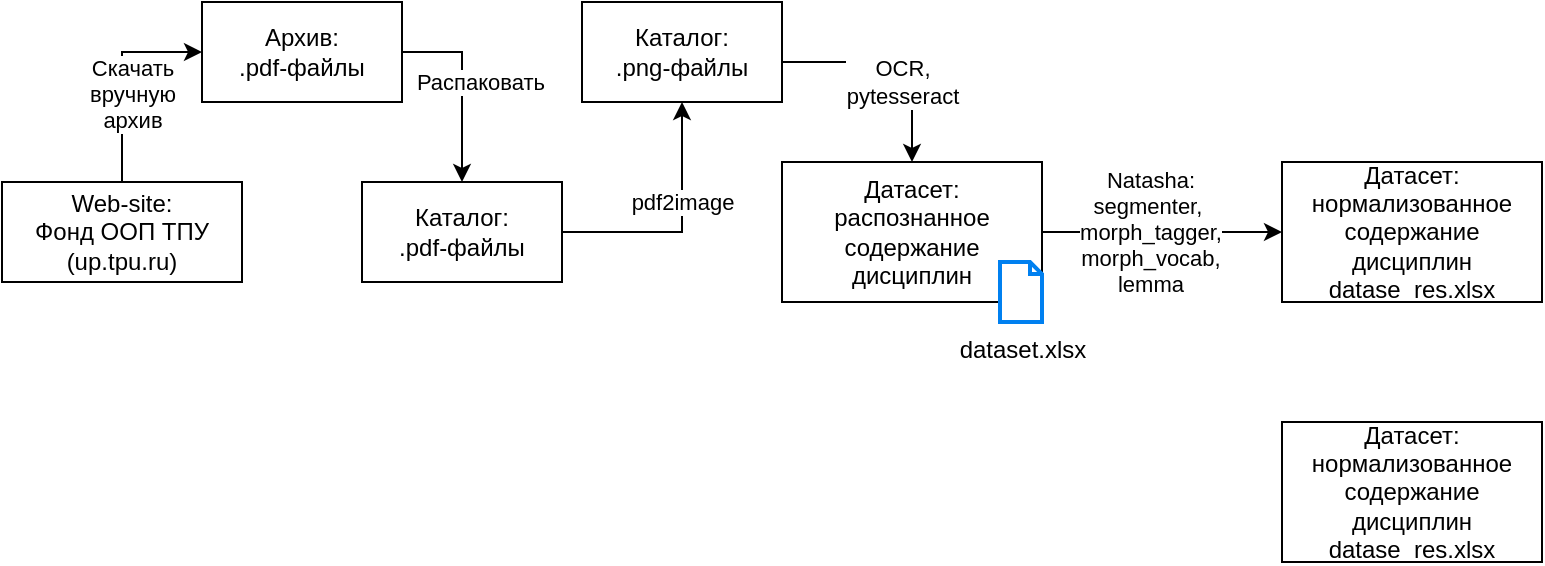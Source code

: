 <mxfile version="22.1.8" type="device">
  <diagram name="Страница — 1" id="B9HWQUh9dsNyy1qx--05">
    <mxGraphModel dx="1420" dy="766" grid="1" gridSize="10" guides="1" tooltips="1" connect="1" arrows="1" fold="1" page="1" pageScale="1" pageWidth="1654" pageHeight="1169" math="0" shadow="0">
      <root>
        <mxCell id="0" />
        <mxCell id="1" parent="0" />
        <mxCell id="LZRYBnyz-vhXjxjj_8Jo-6" style="edgeStyle=orthogonalEdgeStyle;rounded=0;orthogonalLoop=1;jettySize=auto;html=1;entryX=0;entryY=0.5;entryDx=0;entryDy=0;" edge="1" parent="1" source="LZRYBnyz-vhXjxjj_8Jo-4" target="LZRYBnyz-vhXjxjj_8Jo-10">
          <mxGeometry relative="1" as="geometry" />
        </mxCell>
        <mxCell id="LZRYBnyz-vhXjxjj_8Jo-7" value="Скачать &lt;br&gt;вручную&lt;br&gt;архив" style="edgeLabel;html=1;align=center;verticalAlign=middle;resizable=0;points=[];" vertex="1" connectable="0" parent="LZRYBnyz-vhXjxjj_8Jo-6">
          <mxGeometry x="-0.167" y="-1" relative="1" as="geometry">
            <mxPoint x="4" y="-1" as="offset" />
          </mxGeometry>
        </mxCell>
        <mxCell id="LZRYBnyz-vhXjxjj_8Jo-4" value="Web-site:&lt;br&gt;Фонд ООП ТПУ (up.tpu.ru)" style="rounded=0;whiteSpace=wrap;html=1;" vertex="1" parent="1">
          <mxGeometry x="20" y="220" width="120" height="50" as="geometry" />
        </mxCell>
        <mxCell id="LZRYBnyz-vhXjxjj_8Jo-15" style="edgeStyle=orthogonalEdgeStyle;rounded=0;orthogonalLoop=1;jettySize=auto;html=1;" edge="1" parent="1" source="LZRYBnyz-vhXjxjj_8Jo-5" target="LZRYBnyz-vhXjxjj_8Jo-14">
          <mxGeometry relative="1" as="geometry" />
        </mxCell>
        <mxCell id="LZRYBnyz-vhXjxjj_8Jo-16" value="pdf2image" style="edgeLabel;html=1;align=center;verticalAlign=middle;resizable=0;points=[];" vertex="1" connectable="0" parent="LZRYBnyz-vhXjxjj_8Jo-15">
          <mxGeometry x="-0.475" y="1" relative="1" as="geometry">
            <mxPoint x="27" y="-14" as="offset" />
          </mxGeometry>
        </mxCell>
        <mxCell id="LZRYBnyz-vhXjxjj_8Jo-5" value="Каталог:&lt;br&gt;.pdf-файлы" style="html=1;dashed=0;whiteSpace=wrap;" vertex="1" parent="1">
          <mxGeometry x="200" y="220" width="100" height="50" as="geometry" />
        </mxCell>
        <mxCell id="LZRYBnyz-vhXjxjj_8Jo-12" style="edgeStyle=orthogonalEdgeStyle;rounded=0;orthogonalLoop=1;jettySize=auto;html=1;" edge="1" parent="1" source="LZRYBnyz-vhXjxjj_8Jo-10" target="LZRYBnyz-vhXjxjj_8Jo-5">
          <mxGeometry relative="1" as="geometry">
            <Array as="points">
              <mxPoint x="250" y="155" />
            </Array>
          </mxGeometry>
        </mxCell>
        <mxCell id="LZRYBnyz-vhXjxjj_8Jo-13" value="Распаковать" style="edgeLabel;html=1;align=center;verticalAlign=middle;resizable=0;points=[];" vertex="1" connectable="0" parent="LZRYBnyz-vhXjxjj_8Jo-12">
          <mxGeometry x="-0.4" y="-1" relative="1" as="geometry">
            <mxPoint x="10" y="14" as="offset" />
          </mxGeometry>
        </mxCell>
        <mxCell id="LZRYBnyz-vhXjxjj_8Jo-10" value="Архив:&lt;br&gt;.pdf-файлы" style="html=1;dashed=0;whiteSpace=wrap;" vertex="1" parent="1">
          <mxGeometry x="120" y="130" width="100" height="50" as="geometry" />
        </mxCell>
        <mxCell id="LZRYBnyz-vhXjxjj_8Jo-18" style="edgeStyle=orthogonalEdgeStyle;rounded=0;orthogonalLoop=1;jettySize=auto;html=1;" edge="1" parent="1" source="LZRYBnyz-vhXjxjj_8Jo-14" target="LZRYBnyz-vhXjxjj_8Jo-17">
          <mxGeometry relative="1" as="geometry">
            <Array as="points">
              <mxPoint x="475" y="160" />
            </Array>
          </mxGeometry>
        </mxCell>
        <mxCell id="LZRYBnyz-vhXjxjj_8Jo-19" value="OCR, &lt;br&gt;pytesseract" style="edgeLabel;html=1;align=center;verticalAlign=middle;resizable=0;points=[];" vertex="1" connectable="0" parent="LZRYBnyz-vhXjxjj_8Jo-18">
          <mxGeometry x="-0.148" y="1" relative="1" as="geometry">
            <mxPoint x="11" y="11" as="offset" />
          </mxGeometry>
        </mxCell>
        <mxCell id="LZRYBnyz-vhXjxjj_8Jo-14" value="Каталог:&lt;br&gt;.png-файлы" style="html=1;dashed=0;whiteSpace=wrap;" vertex="1" parent="1">
          <mxGeometry x="310" y="130" width="100" height="50" as="geometry" />
        </mxCell>
        <mxCell id="LZRYBnyz-vhXjxjj_8Jo-21" style="edgeStyle=orthogonalEdgeStyle;rounded=0;orthogonalLoop=1;jettySize=auto;html=1;" edge="1" parent="1" source="LZRYBnyz-vhXjxjj_8Jo-17" target="LZRYBnyz-vhXjxjj_8Jo-20">
          <mxGeometry relative="1" as="geometry" />
        </mxCell>
        <mxCell id="LZRYBnyz-vhXjxjj_8Jo-22" value="Natasha: &lt;br&gt;segmenter,&amp;nbsp;&lt;br&gt;morph_tagger,&lt;br&gt;morph_vocab,&lt;br&gt;lemma" style="edgeLabel;html=1;align=center;verticalAlign=middle;resizable=0;points=[];" vertex="1" connectable="0" parent="LZRYBnyz-vhXjxjj_8Jo-21">
          <mxGeometry x="-0.273" y="-3" relative="1" as="geometry">
            <mxPoint x="10" y="-3" as="offset" />
          </mxGeometry>
        </mxCell>
        <mxCell id="LZRYBnyz-vhXjxjj_8Jo-17" value="Датасет:&lt;br&gt;распознанное содержание дисциплин" style="html=1;dashed=0;whiteSpace=wrap;" vertex="1" parent="1">
          <mxGeometry x="410" y="210" width="130" height="70" as="geometry" />
        </mxCell>
        <mxCell id="LZRYBnyz-vhXjxjj_8Jo-20" value="Датасет:&lt;br&gt;нормализованное содержание дисциплин&lt;br&gt;datase_res.xlsx" style="html=1;dashed=0;whiteSpace=wrap;" vertex="1" parent="1">
          <mxGeometry x="660" y="210" width="130" height="70" as="geometry" />
        </mxCell>
        <mxCell id="LZRYBnyz-vhXjxjj_8Jo-23" value="Датасет:&lt;br&gt;нормализованное содержание дисциплин&lt;br&gt;datase_res.xlsx" style="html=1;dashed=0;whiteSpace=wrap;" vertex="1" parent="1">
          <mxGeometry x="660" y="340" width="130" height="70" as="geometry" />
        </mxCell>
        <mxCell id="LZRYBnyz-vhXjxjj_8Jo-25" value="dataset.xlsx" style="html=1;verticalLabelPosition=bottom;align=center;labelBackgroundColor=#ffffff;verticalAlign=top;strokeWidth=2;strokeColor=#0080F0;shadow=0;dashed=0;shape=mxgraph.ios7.icons.document;" vertex="1" parent="1">
          <mxGeometry x="519" y="260" width="21" height="30" as="geometry" />
        </mxCell>
      </root>
    </mxGraphModel>
  </diagram>
</mxfile>
